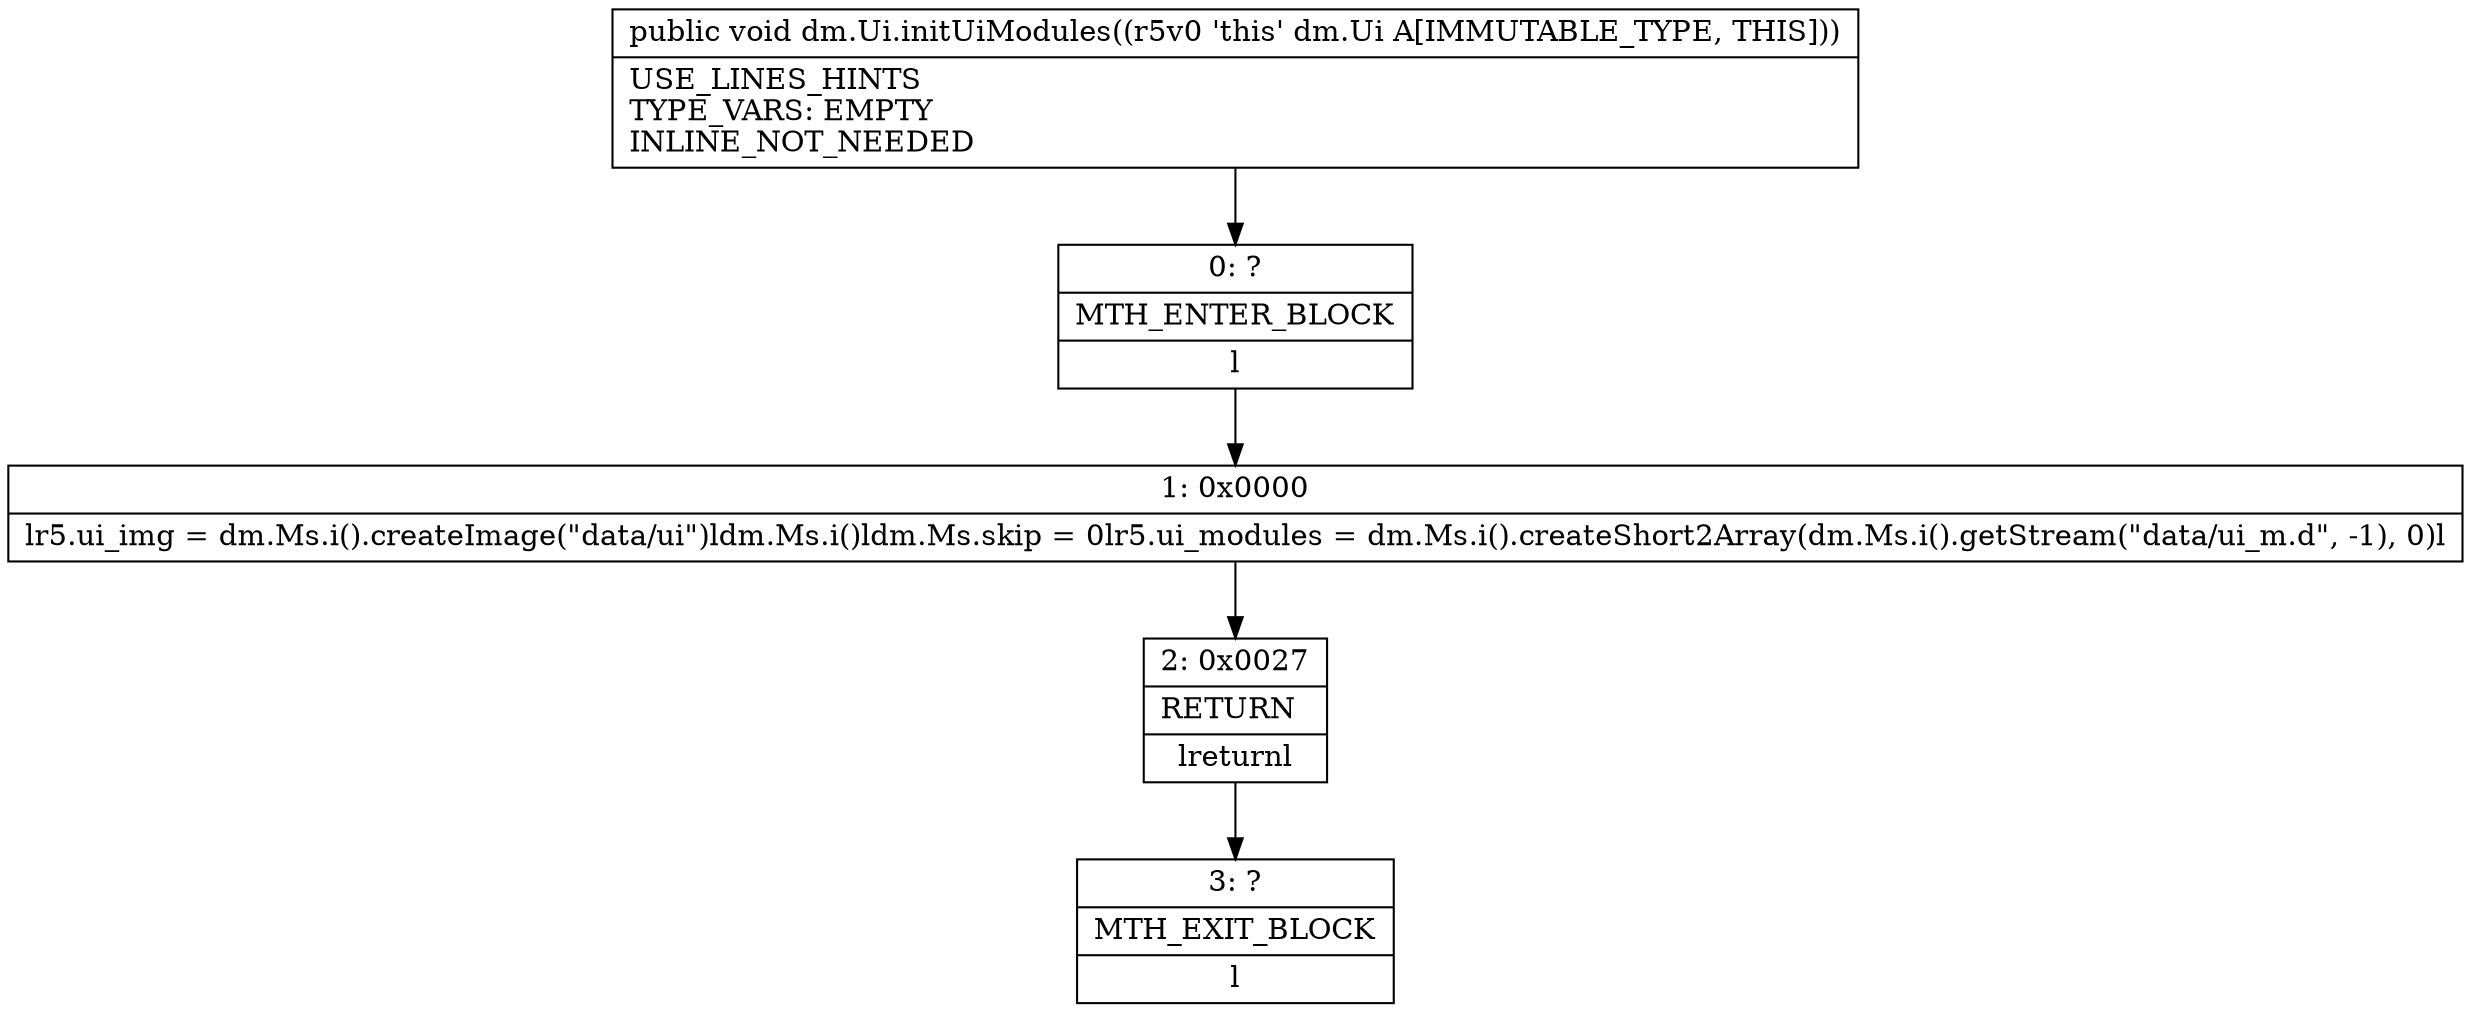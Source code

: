 digraph "CFG fordm.Ui.initUiModules()V" {
Node_0 [shape=record,label="{0\:\ ?|MTH_ENTER_BLOCK\l|l}"];
Node_1 [shape=record,label="{1\:\ 0x0000|lr5.ui_img = dm.Ms.i().createImage(\"data\/ui\")ldm.Ms.i()ldm.Ms.skip = 0lr5.ui_modules = dm.Ms.i().createShort2Array(dm.Ms.i().getStream(\"data\/ui_m.d\", \-1), 0)l}"];
Node_2 [shape=record,label="{2\:\ 0x0027|RETURN\l|lreturnl}"];
Node_3 [shape=record,label="{3\:\ ?|MTH_EXIT_BLOCK\l|l}"];
MethodNode[shape=record,label="{public void dm.Ui.initUiModules((r5v0 'this' dm.Ui A[IMMUTABLE_TYPE, THIS]))  | USE_LINES_HINTS\lTYPE_VARS: EMPTY\lINLINE_NOT_NEEDED\l}"];
MethodNode -> Node_0;
Node_0 -> Node_1;
Node_1 -> Node_2;
Node_2 -> Node_3;
}

